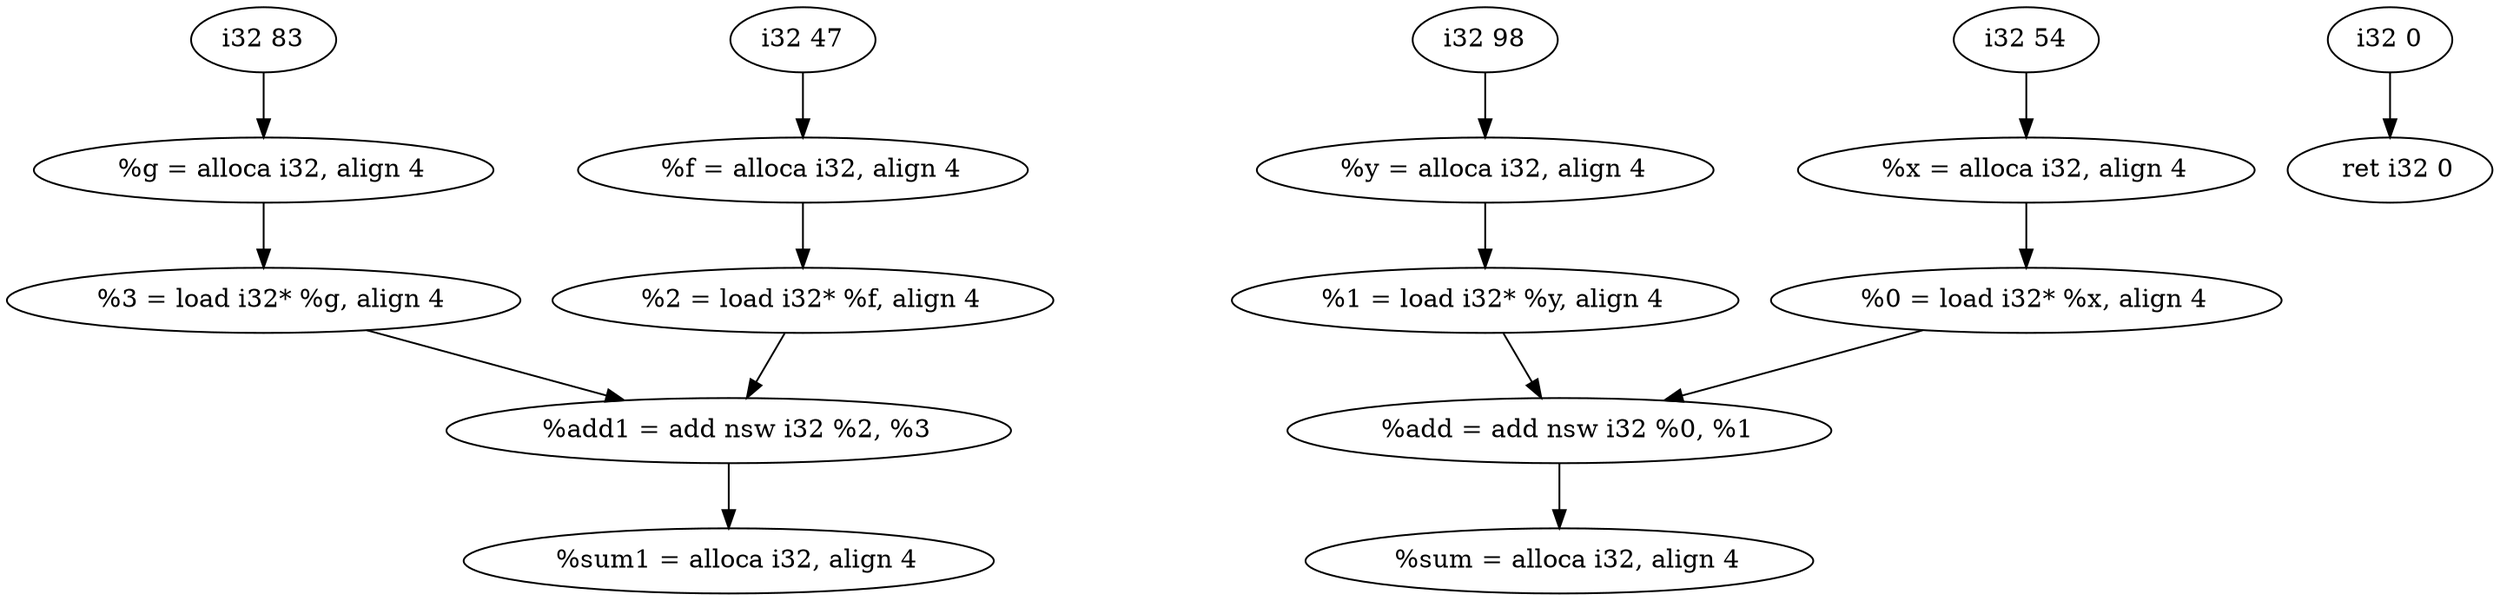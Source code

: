 digraph main{

"  %f = alloca i32, align 4";
"  %x = alloca i32, align 4";
"  %g = alloca i32, align 4";
"  %y = alloca i32, align 4";
"  %sum = alloca i32, align 4";
"  %sum1 = alloca i32, align 4";
"i32 47" -> "  %f = alloca i32, align 4";
"i32 54" -> "  %x = alloca i32, align 4";
"i32 83" -> "  %g = alloca i32, align 4";
"i32 98" -> "  %y = alloca i32, align 4";
"  %x = alloca i32, align 4" -> "  %0 = load i32* %x, align 4";
"  %y = alloca i32, align 4" -> "  %1 = load i32* %y, align 4";
"  %0 = load i32* %x, align 4" -> "  %add = add nsw i32 %0, %1";
"  %1 = load i32* %y, align 4" -> "  %add = add nsw i32 %0, %1";
"  %add = add nsw i32 %0, %1" -> "  %sum = alloca i32, align 4";
"  %f = alloca i32, align 4" -> "  %2 = load i32* %f, align 4";
"  %g = alloca i32, align 4" -> "  %3 = load i32* %g, align 4";
"  %2 = load i32* %f, align 4" -> "  %add1 = add nsw i32 %2, %3";
"  %3 = load i32* %g, align 4" -> "  %add1 = add nsw i32 %2, %3";
"  %add1 = add nsw i32 %2, %3" -> "  %sum1 = alloca i32, align 4";
"i32 0" -> "  ret i32 0";

}
